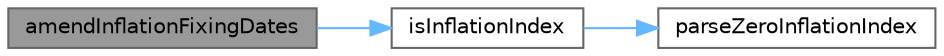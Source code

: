 digraph "amendInflationFixingDates"
{
 // INTERACTIVE_SVG=YES
 // LATEX_PDF_SIZE
  bgcolor="transparent";
  edge [fontname=Helvetica,fontsize=10,labelfontname=Helvetica,labelfontsize=10];
  node [fontname=Helvetica,fontsize=10,shape=box,height=0.2,width=0.4];
  rankdir="LR";
  Node1 [label="amendInflationFixingDates",height=0.2,width=0.4,color="gray40", fillcolor="grey60", style="filled", fontcolor="black",tooltip=" "];
  Node1 -> Node2 [color="steelblue1",style="solid"];
  Node2 [label="isInflationIndex",height=0.2,width=0.4,color="grey40", fillcolor="white", style="filled",URL="$group__utilities.html#gae1b4a3550868df007a192218a30f616d",tooltip=" "];
  Node2 -> Node3 [color="steelblue1",style="solid"];
  Node3 [label="parseZeroInflationIndex",height=0.2,width=0.4,color="grey40", fillcolor="white", style="filled",URL="$group__utilities.html#ga0a5105807b6f15edc34a165313eab45b",tooltip="Convert std::string to QuantLib::ZeroInflationIndex."];
}
